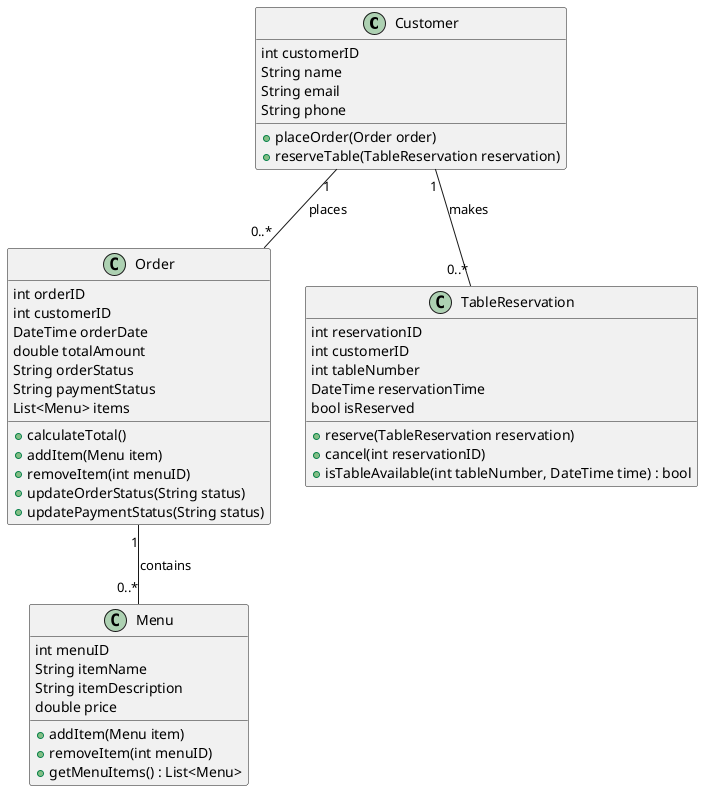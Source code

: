 @startuml
class Customer {
  int customerID
  String name
  String email
  String phone
  + placeOrder(Order order)
  + reserveTable(TableReservation reservation)
}

class Menu {
  int menuID
  String itemName
  String itemDescription
  double price
  + addItem(Menu item)
  + removeItem(int menuID)
  + getMenuItems() : List<Menu>
}

class Order {
  int orderID
  int customerID
  DateTime orderDate
  double totalAmount
  String orderStatus
  String paymentStatus
  List<Menu> items
  + calculateTotal()
  + addItem(Menu item)
  + removeItem(int menuID)
  + updateOrderStatus(String status)
  + updatePaymentStatus(String status)
}

class TableReservation {
  int reservationID
  int customerID
  int tableNumber
  DateTime reservationTime
  bool isReserved
  + reserve(TableReservation reservation)
  + cancel(int reservationID)
  + isTableAvailable(int tableNumber, DateTime time) : bool
}

Customer "1" -- "0..*" Order : places
Customer "1" -- "0..*" TableReservation : makes
Order "1" -- "0..*" Menu : contains
@enduml